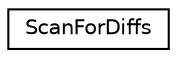 digraph "Graphical Class Hierarchy"
{
  edge [fontname="Helvetica",fontsize="10",labelfontname="Helvetica",labelfontsize="10"];
  node [fontname="Helvetica",fontsize="10",shape=record];
  rankdir="LR";
  Node1 [label="ScanForDiffs",height=0.2,width=0.4,color="black", fillcolor="white", style="filled",URL="$classRNReplicaNet_1_1RNLobby_1_1ScanForDiffs.html"];
}
